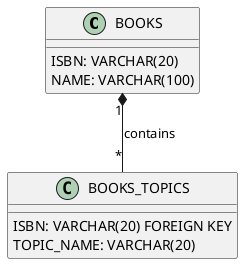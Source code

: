 @startuml
class BOOKS {
    ISBN: VARCHAR(20)
    NAME: VARCHAR(100)
}

class BOOKS_TOPICS {
    ISBN: VARCHAR(20) FOREIGN KEY
    TOPIC_NAME: VARCHAR(20)
}

BOOKS  "1" *-- "*" BOOKS_TOPICS : contains
@enduml
